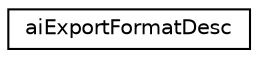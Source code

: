 digraph "Graphical Class Hierarchy"
{
  edge [fontname="Helvetica",fontsize="10",labelfontname="Helvetica",labelfontsize="10"];
  node [fontname="Helvetica",fontsize="10",shape=record];
  rankdir="LR";
  Node1 [label="aiExportFormatDesc",height=0.2,width=0.4,color="black", fillcolor="white", style="filled",URL="$structai_export_format_desc.html"];
}
